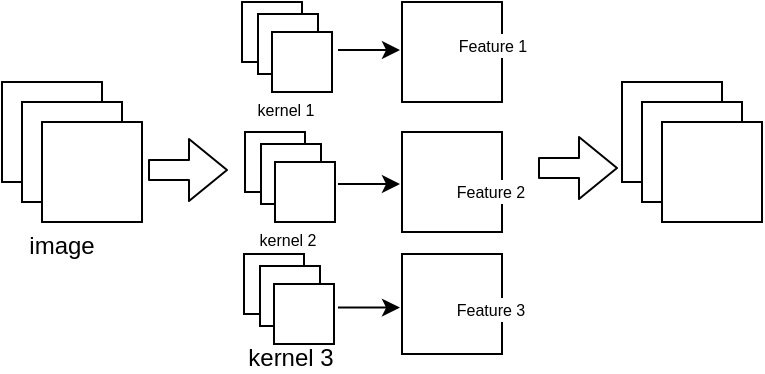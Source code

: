 <mxfile version="20.0.1" type="github">
  <diagram id="Qar00QR1e4j2eE_HeEWa" name="Page-1">
    <mxGraphModel dx="483" dy="251" grid="1" gridSize="1" guides="1" tooltips="1" connect="1" arrows="1" fold="1" page="1" pageScale="1" pageWidth="827" pageHeight="1169" background="none" math="0" shadow="0">
      <root>
        <mxCell id="0" />
        <mxCell id="1" parent="0" />
        <mxCell id="YP-jl6lNTAO6UAwj0qNz-1" value="" style="whiteSpace=wrap;html=1;aspect=fixed;rounded=0;sketch=0;" vertex="1" parent="1">
          <mxGeometry x="60" y="80" width="50" height="50" as="geometry" />
        </mxCell>
        <mxCell id="YP-jl6lNTAO6UAwj0qNz-2" value="" style="whiteSpace=wrap;html=1;aspect=fixed;rounded=0;sketch=0;" vertex="1" parent="1">
          <mxGeometry x="70" y="90" width="50" height="50" as="geometry" />
        </mxCell>
        <mxCell id="YP-jl6lNTAO6UAwj0qNz-3" value="" style="whiteSpace=wrap;html=1;aspect=fixed;rounded=0;sketch=0;" vertex="1" parent="1">
          <mxGeometry x="80" y="100" width="50" height="50" as="geometry" />
        </mxCell>
        <mxCell id="YP-jl6lNTAO6UAwj0qNz-4" value="" style="whiteSpace=wrap;html=1;aspect=fixed;rounded=0;sketch=0;" vertex="1" parent="1">
          <mxGeometry x="180" y="40" width="30" height="30" as="geometry" />
        </mxCell>
        <mxCell id="YP-jl6lNTAO6UAwj0qNz-5" value="" style="whiteSpace=wrap;html=1;aspect=fixed;rounded=0;sketch=0;" vertex="1" parent="1">
          <mxGeometry x="188" y="46" width="30" height="30" as="geometry" />
        </mxCell>
        <mxCell id="YP-jl6lNTAO6UAwj0qNz-6" value="" style="whiteSpace=wrap;html=1;aspect=fixed;rounded=0;sketch=0;" vertex="1" parent="1">
          <mxGeometry x="195" y="55" width="30" height="30" as="geometry" />
        </mxCell>
        <mxCell id="YP-jl6lNTAO6UAwj0qNz-7" value="" style="whiteSpace=wrap;html=1;aspect=fixed;rounded=0;sketch=0;" vertex="1" parent="1">
          <mxGeometry x="181.5" y="105" width="30" height="30" as="geometry" />
        </mxCell>
        <mxCell id="YP-jl6lNTAO6UAwj0qNz-8" value="" style="whiteSpace=wrap;html=1;aspect=fixed;rounded=0;sketch=0;" vertex="1" parent="1">
          <mxGeometry x="189.5" y="111" width="30" height="30" as="geometry" />
        </mxCell>
        <mxCell id="YP-jl6lNTAO6UAwj0qNz-9" value="" style="whiteSpace=wrap;html=1;aspect=fixed;rounded=0;sketch=0;" vertex="1" parent="1">
          <mxGeometry x="196.5" y="120" width="30" height="30" as="geometry" />
        </mxCell>
        <mxCell id="YP-jl6lNTAO6UAwj0qNz-10" value="" style="whiteSpace=wrap;html=1;aspect=fixed;rounded=0;sketch=0;" vertex="1" parent="1">
          <mxGeometry x="181" y="166" width="30" height="30" as="geometry" />
        </mxCell>
        <mxCell id="YP-jl6lNTAO6UAwj0qNz-11" value="" style="whiteSpace=wrap;html=1;aspect=fixed;rounded=0;sketch=0;" vertex="1" parent="1">
          <mxGeometry x="189" y="172" width="30" height="30" as="geometry" />
        </mxCell>
        <mxCell id="YP-jl6lNTAO6UAwj0qNz-12" value="" style="whiteSpace=wrap;html=1;aspect=fixed;rounded=0;sketch=0;" vertex="1" parent="1">
          <mxGeometry x="196" y="181" width="30" height="30" as="geometry" />
        </mxCell>
        <mxCell id="YP-jl6lNTAO6UAwj0qNz-13" value="" style="whiteSpace=wrap;html=1;aspect=fixed;rounded=0;sketch=0;" vertex="1" parent="1">
          <mxGeometry x="260" y="40" width="50" height="50" as="geometry" />
        </mxCell>
        <mxCell id="YP-jl6lNTAO6UAwj0qNz-14" value="" style="whiteSpace=wrap;html=1;aspect=fixed;rounded=0;sketch=0;" vertex="1" parent="1">
          <mxGeometry x="260" y="105" width="50" height="50" as="geometry" />
        </mxCell>
        <mxCell id="YP-jl6lNTAO6UAwj0qNz-15" value="" style="whiteSpace=wrap;html=1;aspect=fixed;rounded=0;sketch=0;" vertex="1" parent="1">
          <mxGeometry x="260" y="166" width="50" height="50" as="geometry" />
        </mxCell>
        <mxCell id="YP-jl6lNTAO6UAwj0qNz-16" value="" style="whiteSpace=wrap;html=1;aspect=fixed;rounded=0;sketch=0;" vertex="1" parent="1">
          <mxGeometry x="370" y="80" width="50" height="50" as="geometry" />
        </mxCell>
        <mxCell id="YP-jl6lNTAO6UAwj0qNz-17" value="" style="whiteSpace=wrap;html=1;aspect=fixed;rounded=0;sketch=0;" vertex="1" parent="1">
          <mxGeometry x="380" y="90" width="50" height="50" as="geometry" />
        </mxCell>
        <mxCell id="YP-jl6lNTAO6UAwj0qNz-18" value="" style="whiteSpace=wrap;html=1;aspect=fixed;rounded=0;sketch=0;" vertex="1" parent="1">
          <mxGeometry x="390" y="100" width="50" height="50" as="geometry" />
        </mxCell>
        <mxCell id="YP-jl6lNTAO6UAwj0qNz-19" value="image" style="text;html=1;strokeColor=none;fillColor=none;align=center;verticalAlign=middle;whiteSpace=wrap;rounded=0;sketch=0;" vertex="1" parent="1">
          <mxGeometry x="70" y="155" width="40" height="14" as="geometry" />
        </mxCell>
        <mxCell id="YP-jl6lNTAO6UAwj0qNz-20" value="&lt;font style=&quot;font-size: 12px;&quot;&gt;kernel 3&lt;/font&gt;" style="text;html=1;strokeColor=none;fillColor=none;align=center;verticalAlign=middle;whiteSpace=wrap;rounded=0;sketch=0;fontSize=8;" vertex="1" parent="1">
          <mxGeometry x="176.5" y="211" width="55" height="14" as="geometry" />
        </mxCell>
        <mxCell id="YP-jl6lNTAO6UAwj0qNz-22" value="&lt;span style=&quot;font-size: 8px;&quot;&gt;kernel 2&lt;/span&gt;" style="text;html=1;strokeColor=none;fillColor=none;align=center;verticalAlign=middle;whiteSpace=wrap;rounded=0;sketch=0;fontSize=10;fontColor=default;labelBackgroundColor=default;labelBorderColor=none;spacing=2;" vertex="1" parent="1">
          <mxGeometry x="178" y="150" width="50" height="16" as="geometry" />
        </mxCell>
        <mxCell id="YP-jl6lNTAO6UAwj0qNz-24" value="&lt;font style=&quot;font-size: 8px;&quot;&gt;&lt;font style=&quot;&quot;&gt;kernel&lt;/font&gt; 1&lt;/font&gt;" style="text;html=1;strokeColor=none;fillColor=none;align=center;verticalAlign=middle;whiteSpace=wrap;rounded=0;sketch=0;fontSize=10;fontColor=default;labelBackgroundColor=default;labelBorderColor=none;spacing=2;" vertex="1" parent="1">
          <mxGeometry x="176.5" y="85" width="50" height="16" as="geometry" />
        </mxCell>
        <mxCell id="YP-jl6lNTAO6UAwj0qNz-25" value="&lt;span style=&quot;font-size: 8px;&quot;&gt;Feature 1&lt;/span&gt;" style="text;html=1;strokeColor=none;fillColor=none;align=center;verticalAlign=middle;whiteSpace=wrap;rounded=0;sketch=0;fontSize=10;fontColor=default;labelBackgroundColor=default;labelBorderColor=none;spacing=2;" vertex="1" parent="1">
          <mxGeometry x="272" y="53" width="67" height="16" as="geometry" />
        </mxCell>
        <mxCell id="YP-jl6lNTAO6UAwj0qNz-26" value="&lt;span style=&quot;font-size: 8px;&quot;&gt;Feature 2&lt;/span&gt;" style="text;html=1;strokeColor=none;fillColor=none;align=center;verticalAlign=middle;whiteSpace=wrap;rounded=0;sketch=0;fontSize=10;fontColor=default;labelBackgroundColor=default;labelBorderColor=none;spacing=2;" vertex="1" parent="1">
          <mxGeometry x="271" y="126" width="67" height="16" as="geometry" />
        </mxCell>
        <mxCell id="YP-jl6lNTAO6UAwj0qNz-27" value="&lt;span style=&quot;font-size: 8px;&quot;&gt;Feature 3&lt;/span&gt;" style="text;html=1;strokeColor=none;fillColor=none;align=center;verticalAlign=middle;whiteSpace=wrap;rounded=0;sketch=0;fontSize=10;fontColor=default;labelBackgroundColor=default;labelBorderColor=none;spacing=2;" vertex="1" parent="1">
          <mxGeometry x="271" y="185" width="67" height="16" as="geometry" />
        </mxCell>
        <mxCell id="YP-jl6lNTAO6UAwj0qNz-29" value="" style="shape=flexArrow;endArrow=classic;html=1;rounded=1;sketch=0;fontSize=8;fontColor=default;curved=0;" edge="1" parent="1">
          <mxGeometry width="50" height="50" relative="1" as="geometry">
            <mxPoint x="133" y="124" as="sourcePoint" />
            <mxPoint x="173" y="124" as="targetPoint" />
          </mxGeometry>
        </mxCell>
        <mxCell id="YP-jl6lNTAO6UAwj0qNz-30" value="" style="endArrow=classic;html=1;rounded=1;sketch=0;fontSize=8;fontColor=default;curved=0;" edge="1" parent="1">
          <mxGeometry width="50" height="50" relative="1" as="geometry">
            <mxPoint x="228" y="64" as="sourcePoint" />
            <mxPoint x="259" y="64" as="targetPoint" />
          </mxGeometry>
        </mxCell>
        <mxCell id="YP-jl6lNTAO6UAwj0qNz-31" value="" style="endArrow=classic;html=1;rounded=1;sketch=0;fontSize=8;fontColor=default;curved=0;" edge="1" parent="1">
          <mxGeometry width="50" height="50" relative="1" as="geometry">
            <mxPoint x="228" y="131" as="sourcePoint" />
            <mxPoint x="259" y="131" as="targetPoint" />
          </mxGeometry>
        </mxCell>
        <mxCell id="YP-jl6lNTAO6UAwj0qNz-32" value="" style="endArrow=classic;html=1;rounded=1;sketch=0;fontSize=8;fontColor=default;curved=0;" edge="1" parent="1">
          <mxGeometry width="50" height="50" relative="1" as="geometry">
            <mxPoint x="228" y="192.81" as="sourcePoint" />
            <mxPoint x="259" y="192.81" as="targetPoint" />
          </mxGeometry>
        </mxCell>
        <mxCell id="YP-jl6lNTAO6UAwj0qNz-33" value="" style="shape=flexArrow;endArrow=classic;html=1;rounded=1;sketch=0;fontSize=8;fontColor=default;curved=0;" edge="1" parent="1">
          <mxGeometry width="50" height="50" relative="1" as="geometry">
            <mxPoint x="328" y="123" as="sourcePoint" />
            <mxPoint x="368" y="123" as="targetPoint" />
          </mxGeometry>
        </mxCell>
      </root>
    </mxGraphModel>
  </diagram>
</mxfile>
